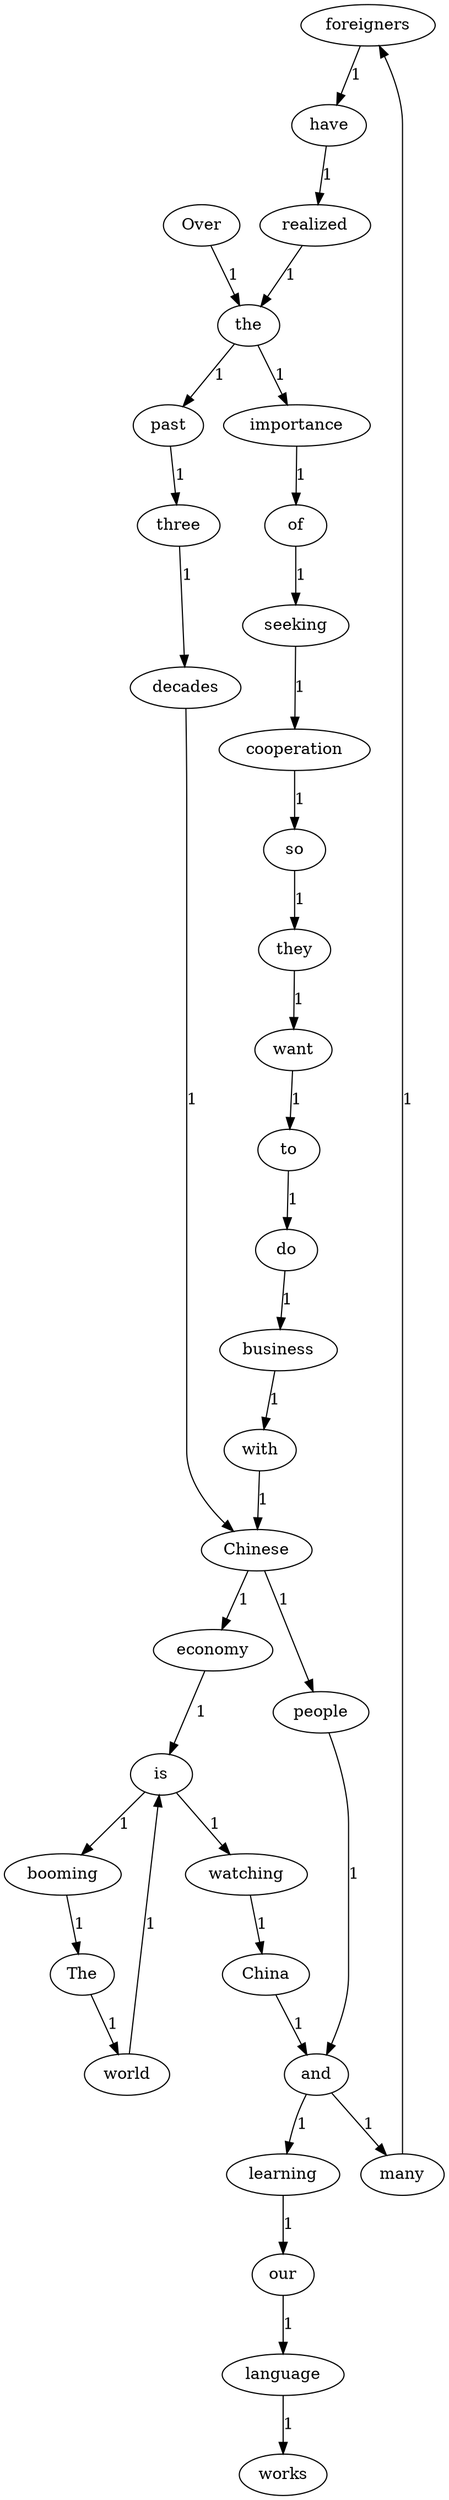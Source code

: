 digraph G {
foreigners->have[label="1"];importance->of[label="1"];learning->our[label="1"];language->works[label="1"];do->business[label="1"];booming->The[label="1"];three->decades[label="1"];watching->China[label="1"];our->language[label="1"];The->world[label="1"];Over->the[label="1"];world->is[label="1"];China->and[label="1"];and->learning[label="1"];and->many[label="1"];of->seeking[label="1"];have->realized[label="1"];so->they[label="1"];they->want[label="1"];cooperation->so[label="1"];business->with[label="1"];past->three[label="1"];want->to[label="1"];is->booming[label="1"];is->watching[label="1"];realized->the[label="1"];economy->is[label="1"];many->foreigners[label="1"];seeking->cooperation[label="1"];people->and[label="1"];the->past[label="1"];the->importance[label="1"];with->Chinese[label="1"];Chinese->economy[label="1"];Chinese->people[label="1"];decades->Chinese[label="1"];to->do[label="1"];}
